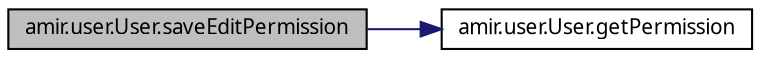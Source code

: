 digraph "amir.user.User.saveEditPermission"
{
 // LATEX_PDF_SIZE
  edge [fontname="FreeSans.ttf",fontsize="10",labelfontname="FreeSans.ttf",labelfontsize="10"];
  node [fontname="FreeSans.ttf",fontsize="10",shape=record];
  rankdir="LR";
  Node1 [label="amir.user.User.saveEditPermission",height=0.2,width=0.4,color="black", fillcolor="grey75", style="filled", fontcolor="black",tooltip=" "];
  Node1 -> Node2 [color="midnightblue",fontsize="10",style="solid",fontname="FreeSans.ttf"];
  Node2 [label="amir.user.User.getPermission",height=0.2,width=0.4,color="black", fillcolor="white", style="filled",URL="$classamir_1_1user_1_1_user.html#a118f10d219430d464177710cb98ab292",tooltip=" "];
}
